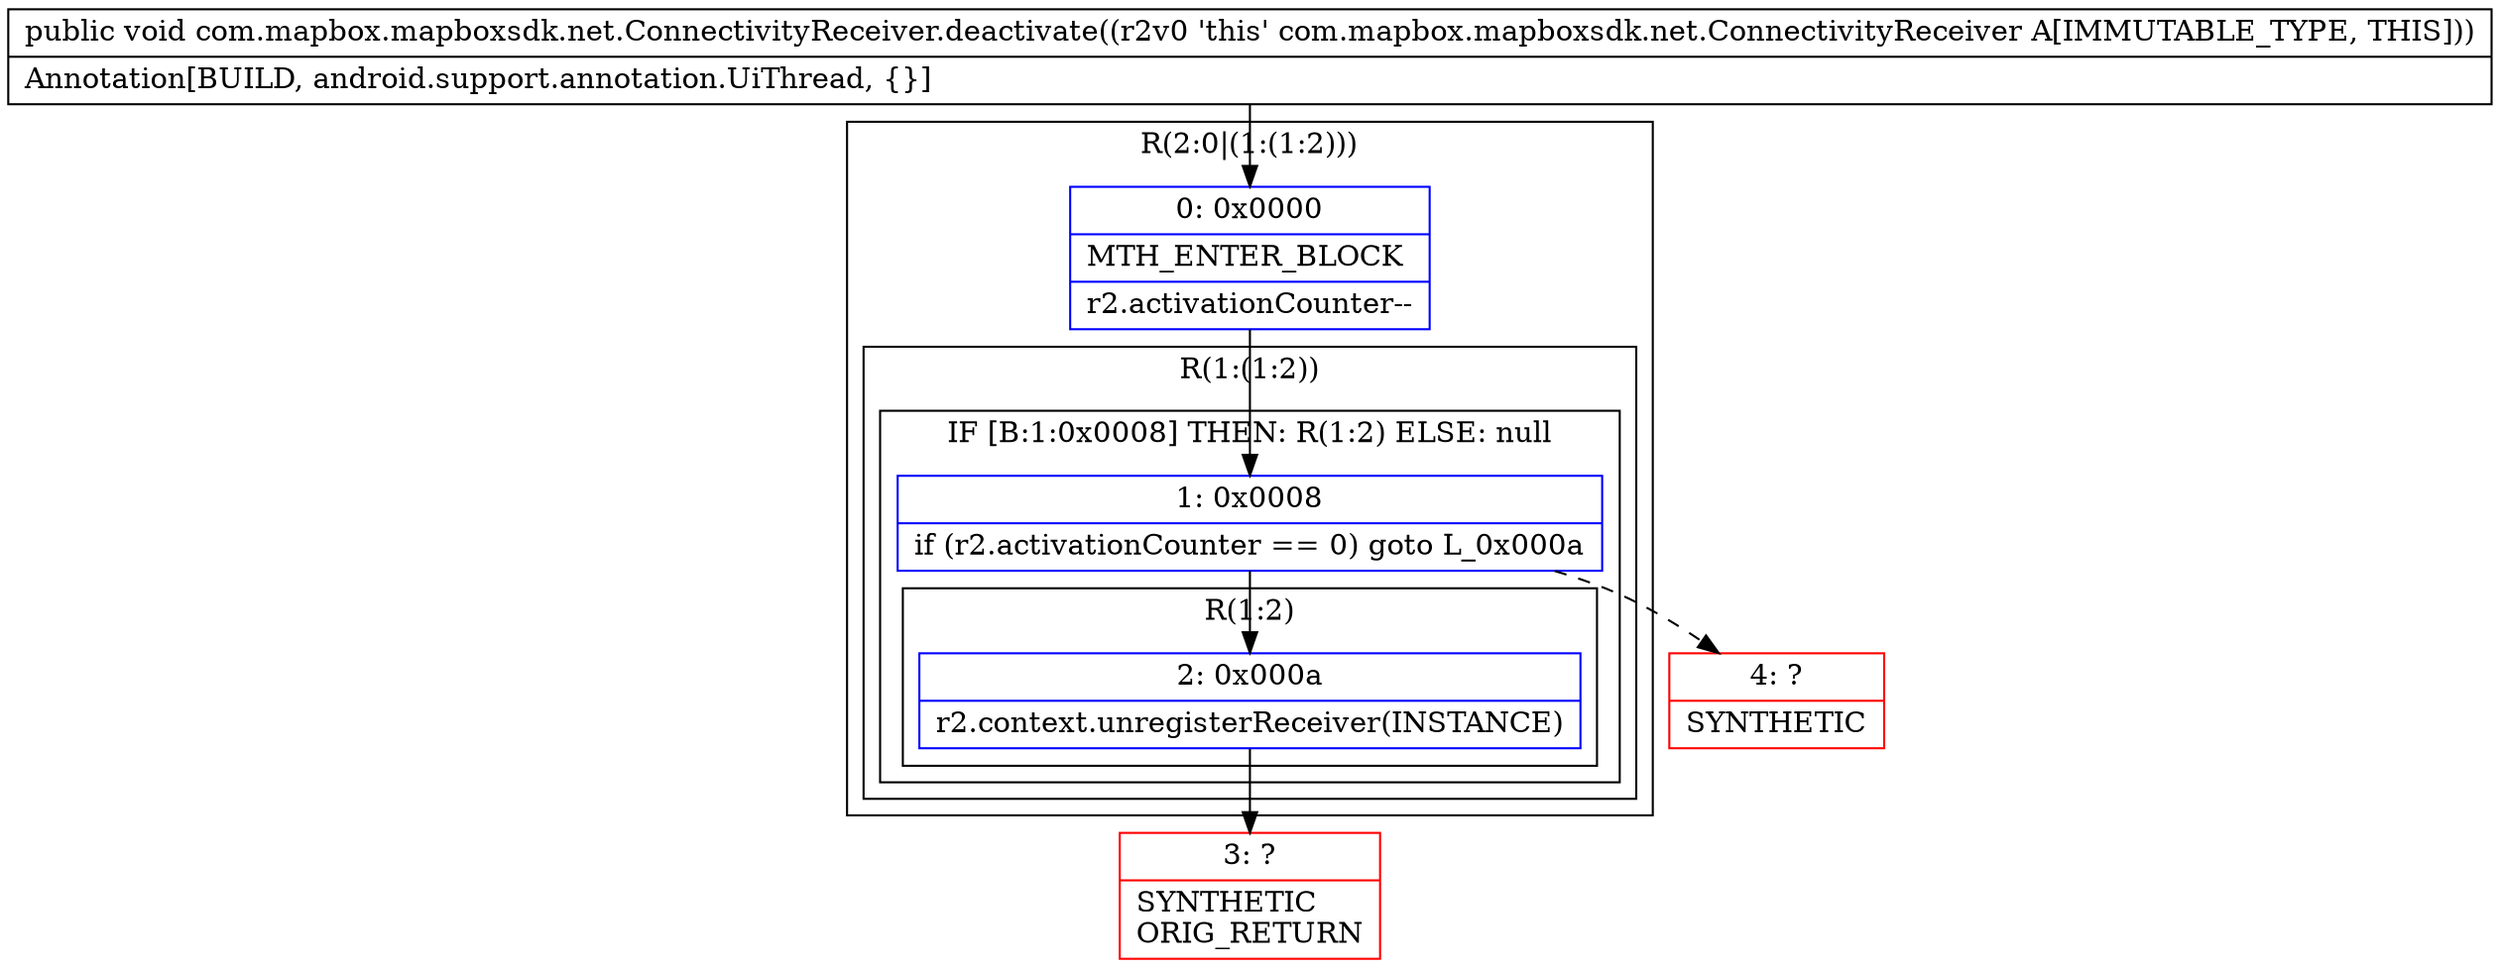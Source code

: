 digraph "CFG forcom.mapbox.mapboxsdk.net.ConnectivityReceiver.deactivate()V" {
subgraph cluster_Region_171155618 {
label = "R(2:0|(1:(1:2)))";
node [shape=record,color=blue];
Node_0 [shape=record,label="{0\:\ 0x0000|MTH_ENTER_BLOCK\l|r2.activationCounter\-\-\l}"];
subgraph cluster_Region_20887882 {
label = "R(1:(1:2))";
node [shape=record,color=blue];
subgraph cluster_IfRegion_1769563998 {
label = "IF [B:1:0x0008] THEN: R(1:2) ELSE: null";
node [shape=record,color=blue];
Node_1 [shape=record,label="{1\:\ 0x0008|if (r2.activationCounter == 0) goto L_0x000a\l}"];
subgraph cluster_Region_314188444 {
label = "R(1:2)";
node [shape=record,color=blue];
Node_2 [shape=record,label="{2\:\ 0x000a|r2.context.unregisterReceiver(INSTANCE)\l}"];
}
}
}
}
Node_3 [shape=record,color=red,label="{3\:\ ?|SYNTHETIC\lORIG_RETURN\l}"];
Node_4 [shape=record,color=red,label="{4\:\ ?|SYNTHETIC\l}"];
MethodNode[shape=record,label="{public void com.mapbox.mapboxsdk.net.ConnectivityReceiver.deactivate((r2v0 'this' com.mapbox.mapboxsdk.net.ConnectivityReceiver A[IMMUTABLE_TYPE, THIS]))  | Annotation[BUILD, android.support.annotation.UiThread, \{\}]\l}"];
MethodNode -> Node_0;
Node_0 -> Node_1;
Node_1 -> Node_2;
Node_1 -> Node_4[style=dashed];
Node_2 -> Node_3;
}

